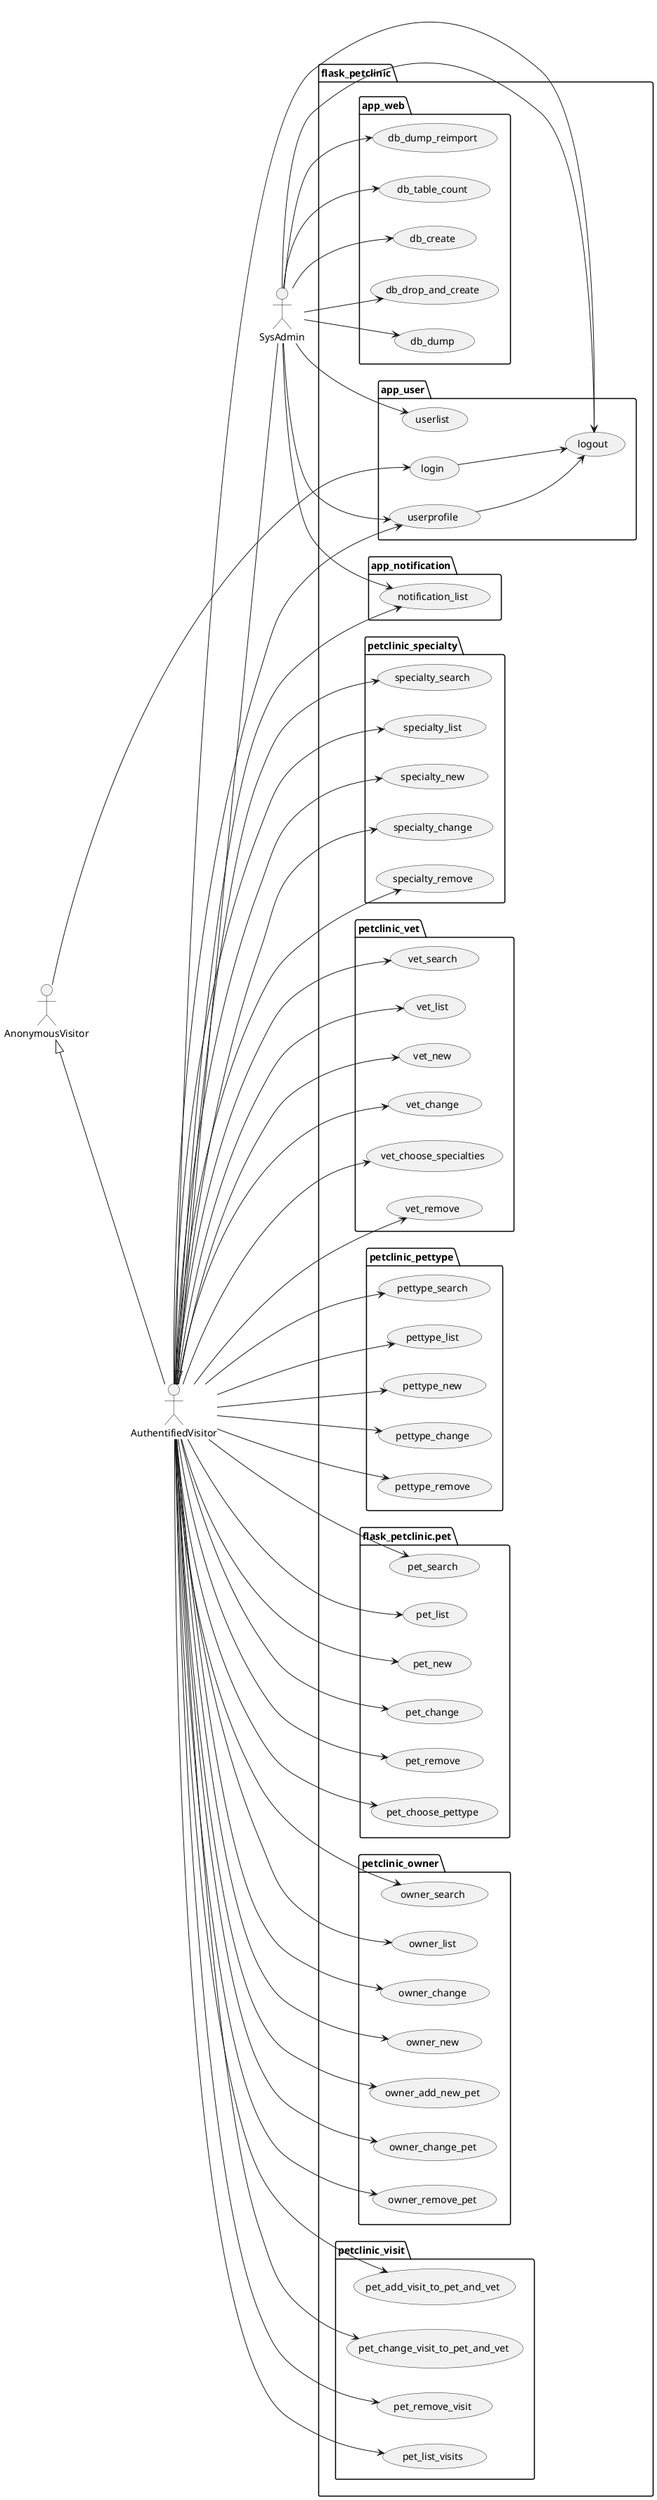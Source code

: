 @startuml
left to right direction

actor AnonymousVisitor as av
actor AuthentifiedVisitor as au
actor SysAdmin as sa

av <|-- au
au <|-- sa

package flask_petclinic {

    package app_user {
        usecase login as uc1000
        usecase logout as uc1001
        usecase userprofile as uc1002
        usecase userlist as uc1003
        uc1000 --> uc1001
        uc1002 --> uc1001

        av --> uc1000
        au --> uc1002
        sa --> uc1002
        sa --> uc1003
        au --> uc1001
        sa --> uc1001
    }

    package app_notification {
        usecase notification_list as uc1010

        au --> uc1010
        sa --> uc1010
    }

    package app_web {
        usecase db_create as uc1020
        usecase db_drop_and_create as uc1021
        usecase db_dump as uc1022
        usecase db_dump_reimport as uc1023
        usecase db_table_count as uc1024

        sa --> uc1020
        sa --> uc1021
        sa --> uc1022
        sa --> uc1023
        sa --> uc1024
    }

    package petclinic_specialty {
        usecase specialty_search as uc2000
        usecase specialty_list as uc2001
        usecase specialty_new as uc2002
        usecase specialty_change as uc2003
        usecase specialty_remove as uc2004

        au --> uc2000
        au --> uc2001
        au --> uc2002
        au --> uc2003
        au --> uc2004
    }

    package petclinic_vet {
        usecase vet_search as uc3000
        usecase vet_list as uc3001
        usecase vet_new as uc3002
        usecase vet_change as uc3003
        usecase vet_choose_specialties as uc3004
        usecase vet_remove as uc3005

        au --> uc3000
        au --> uc3001
        au --> uc3002
        au --> uc3003
        au --> uc3004
        au --> uc3005
    }

    package petclinic_pettype {
        usecase pettype_search as uc4000
        usecase pettype_list as uc4001
        usecase pettype_new as uc4002
        usecase pettype_change as uc4003
        usecase pettype_remove as uc4004

        au --> uc4000
        au --> uc4001
        au --> uc4002
        au --> uc4003
        au --> uc4004
    }

    package flask_petclinic.pet {
        usecase pet_search as uc5000
        usecase pet_list as uc5001
        usecase pet_new as uc5002
        usecase pet_change as uc5003
        usecase pet_remove as uc5004
        usecase pet_choose_pettype as uc5005

        au --> uc5000
        au --> uc5001
        au --> uc5002
        au --> uc5003
        au --> uc5004
        au --> uc5005
    }

    package petclinic_owner {

        usecase owner_search as uc6000
        usecase owner_list as uc6001
        usecase owner_change as uc6002
        usecase owner_new as uc6003

        usecase owner_add_new_pet as uc6004
        usecase owner_change_pet as uc6005
        usecase owner_remove_pet as uc6006

        au --> uc6000
        au --> uc6001
        au --> uc6002
        au --> uc6003
        au --> uc6004
        au --> uc6005
        au --> uc6006
    }

    package petclinic_visit {

        usecase pet_list_visits as uc7000
        usecase pet_add_visit_to_pet_and_vet as uc7001
        usecase pet_change_visit_to_pet_and_vet as uc7002
        usecase pet_remove_visit as uc7003

        au --> uc7000
        au --> uc7001
        au --> uc7002
        au --> uc7003
    }

}
@enduml
